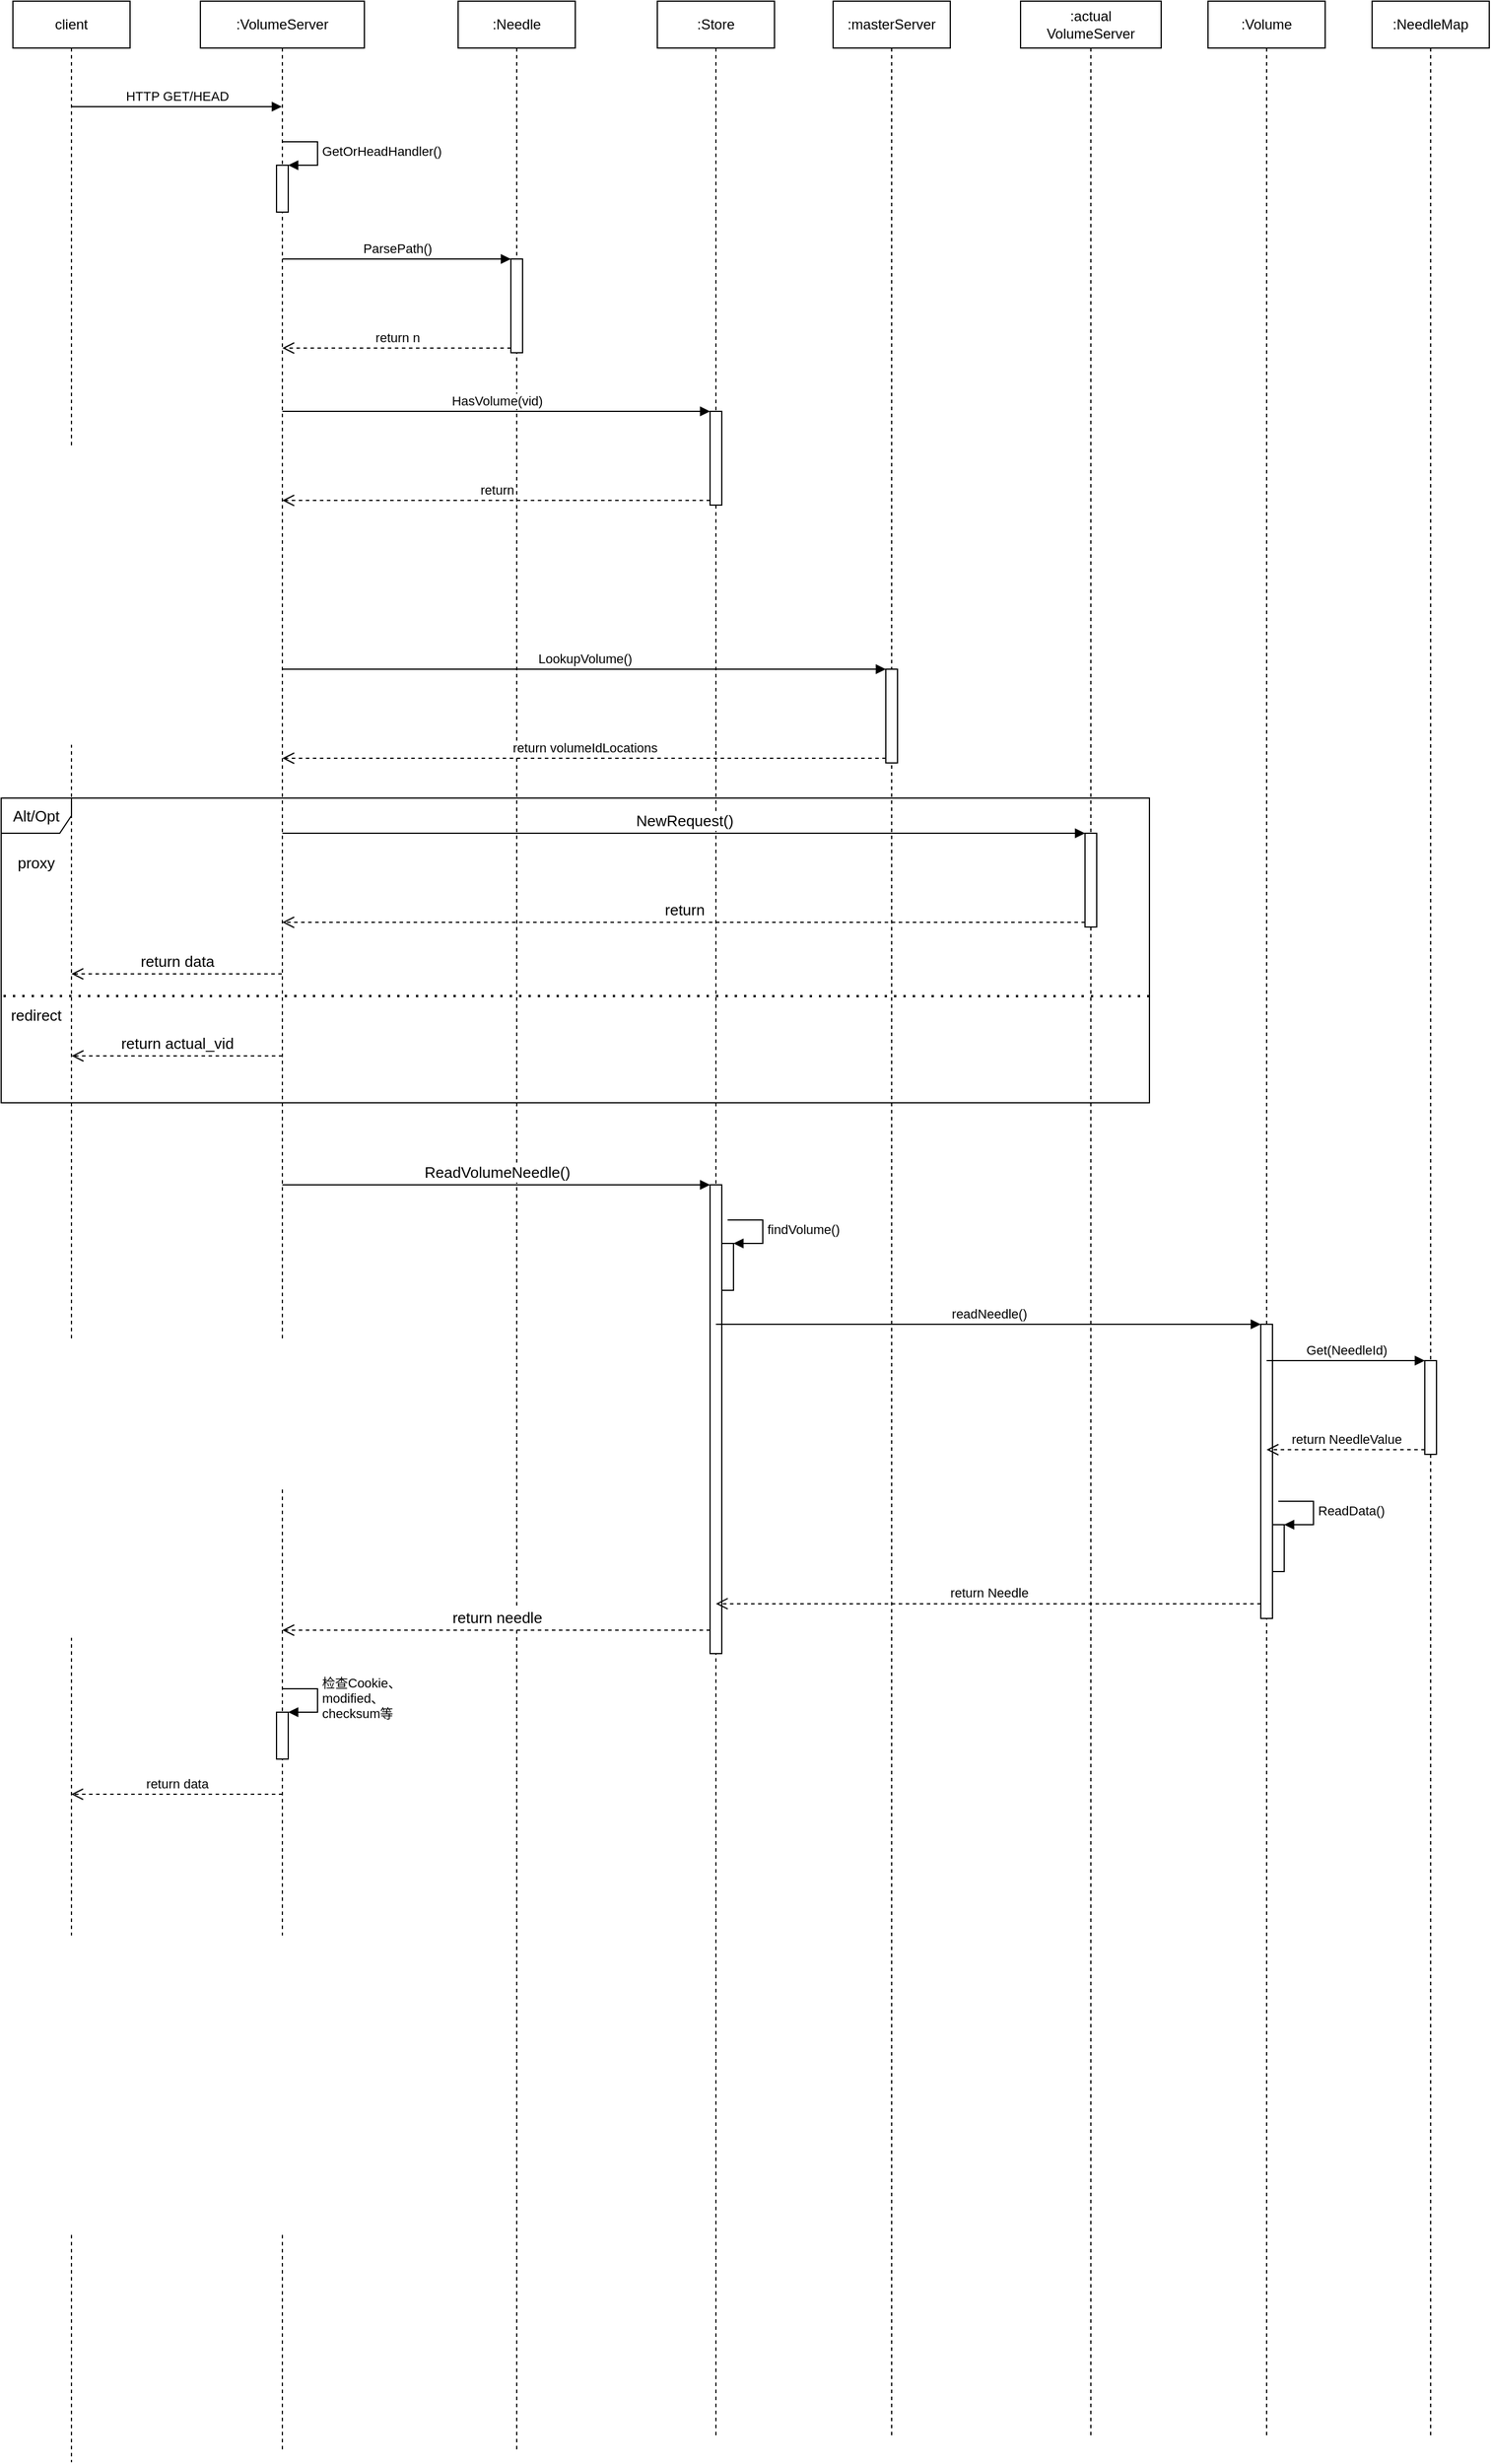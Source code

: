 <mxfile version="17.1.0" type="github">
  <diagram id="ZUv0kWveBhRgq61k_FSB" name="GET handler">
    <mxGraphModel dx="2377" dy="1282" grid="1" gridSize="10" guides="1" tooltips="1" connect="1" arrows="1" fold="1" page="1" pageScale="1" pageWidth="827" pageHeight="1169" background="none" math="0" shadow="0">
      <root>
        <mxCell id="0" />
        <mxCell id="1" parent="0" />
        <mxCell id="A5UkUH_RqDgsUybbbhkv-34" value="Alt/Opt" style="shape=umlFrame;whiteSpace=wrap;html=1;fontSize=13;" parent="1" vertex="1">
          <mxGeometry x="30" y="720" width="980" height="260" as="geometry" />
        </mxCell>
        <mxCell id="A5UkUH_RqDgsUybbbhkv-2" value="client" style="shape=umlLifeline;perimeter=lifelinePerimeter;whiteSpace=wrap;html=1;container=1;collapsible=0;recursiveResize=0;outlineConnect=0;" parent="1" vertex="1">
          <mxGeometry x="40" y="40" width="100" height="2100" as="geometry" />
        </mxCell>
        <mxCell id="A5UkUH_RqDgsUybbbhkv-3" value=":VolumeServer" style="shape=umlLifeline;perimeter=lifelinePerimeter;whiteSpace=wrap;html=1;container=1;collapsible=0;recursiveResize=0;outlineConnect=0;" parent="1" vertex="1">
          <mxGeometry x="200" y="40" width="140" height="2090" as="geometry" />
        </mxCell>
        <mxCell id="A5UkUH_RqDgsUybbbhkv-9" value="" style="html=1;points=[];perimeter=orthogonalPerimeter;" parent="A5UkUH_RqDgsUybbbhkv-3" vertex="1">
          <mxGeometry x="65" y="140" width="10" height="40" as="geometry" />
        </mxCell>
        <mxCell id="A5UkUH_RqDgsUybbbhkv-10" value="GetOrHeadHandler()" style="edgeStyle=orthogonalEdgeStyle;html=1;align=left;spacingLeft=2;endArrow=block;rounded=0;entryX=1;entryY=0;" parent="A5UkUH_RqDgsUybbbhkv-3" target="A5UkUH_RqDgsUybbbhkv-9" edge="1">
          <mxGeometry relative="1" as="geometry">
            <mxPoint x="70" y="120" as="sourcePoint" />
            <Array as="points">
              <mxPoint x="100" y="120" />
            </Array>
          </mxGeometry>
        </mxCell>
        <mxCell id="A5UkUH_RqDgsUybbbhkv-33" value="return actual_vid" style="html=1;verticalAlign=bottom;endArrow=open;dashed=1;endSize=8;rounded=0;fontSize=13;" parent="A5UkUH_RqDgsUybbbhkv-3" edge="1">
          <mxGeometry relative="1" as="geometry">
            <mxPoint x="70" y="900" as="sourcePoint" />
            <mxPoint x="-109.833" y="900" as="targetPoint" />
          </mxGeometry>
        </mxCell>
        <mxCell id="mglZLB-PgXWjHyMi0s8r-15" value="" style="html=1;points=[];perimeter=orthogonalPerimeter;" vertex="1" parent="A5UkUH_RqDgsUybbbhkv-3">
          <mxGeometry x="65" y="1460" width="10" height="40" as="geometry" />
        </mxCell>
        <mxCell id="mglZLB-PgXWjHyMi0s8r-16" value="检查Cookie、&lt;br&gt;modified、&lt;br&gt;checksum等" style="edgeStyle=orthogonalEdgeStyle;html=1;align=left;spacingLeft=2;endArrow=block;rounded=0;entryX=1;entryY=0;" edge="1" target="mglZLB-PgXWjHyMi0s8r-15" parent="A5UkUH_RqDgsUybbbhkv-3">
          <mxGeometry relative="1" as="geometry">
            <mxPoint x="70" y="1440" as="sourcePoint" />
            <Array as="points">
              <mxPoint x="100" y="1440" />
            </Array>
          </mxGeometry>
        </mxCell>
        <mxCell id="mglZLB-PgXWjHyMi0s8r-17" value="return data" style="html=1;verticalAlign=bottom;endArrow=open;dashed=1;endSize=8;rounded=0;" edge="1" parent="A5UkUH_RqDgsUybbbhkv-3">
          <mxGeometry relative="1" as="geometry">
            <mxPoint x="70" y="1530" as="sourcePoint" />
            <mxPoint x="-110.167" y="1530" as="targetPoint" />
          </mxGeometry>
        </mxCell>
        <mxCell id="A5UkUH_RqDgsUybbbhkv-7" value="HTTP GET/HEAD" style="html=1;verticalAlign=bottom;endArrow=block;rounded=0;" parent="1" target="A5UkUH_RqDgsUybbbhkv-3" edge="1">
          <mxGeometry width="80" relative="1" as="geometry">
            <mxPoint x="90" y="130" as="sourcePoint" />
            <mxPoint x="170" y="130" as="targetPoint" />
          </mxGeometry>
        </mxCell>
        <mxCell id="A5UkUH_RqDgsUybbbhkv-11" value=":Needle" style="shape=umlLifeline;perimeter=lifelinePerimeter;whiteSpace=wrap;html=1;container=1;collapsible=0;recursiveResize=0;outlineConnect=0;" parent="1" vertex="1">
          <mxGeometry x="420" y="40" width="100" height="2090" as="geometry" />
        </mxCell>
        <mxCell id="A5UkUH_RqDgsUybbbhkv-12" value="" style="html=1;points=[];perimeter=orthogonalPerimeter;" parent="A5UkUH_RqDgsUybbbhkv-11" vertex="1">
          <mxGeometry x="45" y="220" width="10" height="80" as="geometry" />
        </mxCell>
        <mxCell id="A5UkUH_RqDgsUybbbhkv-13" value="ParsePath()" style="html=1;verticalAlign=bottom;endArrow=block;entryX=0;entryY=0;rounded=0;" parent="1" source="A5UkUH_RqDgsUybbbhkv-3" target="A5UkUH_RqDgsUybbbhkv-12" edge="1">
          <mxGeometry relative="1" as="geometry">
            <mxPoint x="370" y="260" as="sourcePoint" />
          </mxGeometry>
        </mxCell>
        <mxCell id="A5UkUH_RqDgsUybbbhkv-14" value="return n" style="html=1;verticalAlign=bottom;endArrow=open;dashed=1;endSize=8;exitX=0;exitY=0.95;rounded=0;" parent="1" source="A5UkUH_RqDgsUybbbhkv-12" target="A5UkUH_RqDgsUybbbhkv-3" edge="1">
          <mxGeometry relative="1" as="geometry">
            <mxPoint x="390" y="336" as="targetPoint" />
          </mxGeometry>
        </mxCell>
        <mxCell id="A5UkUH_RqDgsUybbbhkv-16" value=":Store" style="shape=umlLifeline;perimeter=lifelinePerimeter;whiteSpace=wrap;html=1;container=1;collapsible=0;recursiveResize=0;outlineConnect=0;" parent="1" vertex="1">
          <mxGeometry x="590" y="40" width="100" height="2080" as="geometry" />
        </mxCell>
        <mxCell id="A5UkUH_RqDgsUybbbhkv-17" value="" style="html=1;points=[];perimeter=orthogonalPerimeter;" parent="A5UkUH_RqDgsUybbbhkv-16" vertex="1">
          <mxGeometry x="45" y="350" width="10" height="80" as="geometry" />
        </mxCell>
        <mxCell id="A5UkUH_RqDgsUybbbhkv-38" value="" style="html=1;points=[];perimeter=orthogonalPerimeter;fontSize=13;" parent="A5UkUH_RqDgsUybbbhkv-16" vertex="1">
          <mxGeometry x="45" y="1010" width="10" height="400" as="geometry" />
        </mxCell>
        <mxCell id="mglZLB-PgXWjHyMi0s8r-2" value="" style="html=1;points=[];perimeter=orthogonalPerimeter;" vertex="1" parent="A5UkUH_RqDgsUybbbhkv-16">
          <mxGeometry x="55" y="1060" width="10" height="40" as="geometry" />
        </mxCell>
        <mxCell id="mglZLB-PgXWjHyMi0s8r-3" value="findVolume()" style="edgeStyle=orthogonalEdgeStyle;html=1;align=left;spacingLeft=2;endArrow=block;rounded=0;entryX=1;entryY=0;" edge="1" target="mglZLB-PgXWjHyMi0s8r-2" parent="A5UkUH_RqDgsUybbbhkv-16">
          <mxGeometry relative="1" as="geometry">
            <mxPoint x="60" y="1040" as="sourcePoint" />
            <Array as="points">
              <mxPoint x="90" y="1040" />
            </Array>
          </mxGeometry>
        </mxCell>
        <mxCell id="A5UkUH_RqDgsUybbbhkv-18" value="HasVolume(vid)" style="html=1;verticalAlign=bottom;endArrow=block;entryX=0;entryY=0;rounded=0;" parent="1" target="A5UkUH_RqDgsUybbbhkv-17" edge="1">
          <mxGeometry relative="1" as="geometry">
            <mxPoint x="270" y="390" as="sourcePoint" />
          </mxGeometry>
        </mxCell>
        <mxCell id="A5UkUH_RqDgsUybbbhkv-19" value="return" style="html=1;verticalAlign=bottom;endArrow=open;dashed=1;endSize=8;exitX=0;exitY=0.95;rounded=0;" parent="1" source="A5UkUH_RqDgsUybbbhkv-17" edge="1">
          <mxGeometry relative="1" as="geometry">
            <mxPoint x="270" y="466" as="targetPoint" />
          </mxGeometry>
        </mxCell>
        <mxCell id="A5UkUH_RqDgsUybbbhkv-23" value=":masterServer" style="shape=umlLifeline;perimeter=lifelinePerimeter;whiteSpace=wrap;html=1;container=1;collapsible=0;recursiveResize=0;outlineConnect=0;" parent="1" vertex="1">
          <mxGeometry x="740" y="40" width="100" height="2080" as="geometry" />
        </mxCell>
        <mxCell id="A5UkUH_RqDgsUybbbhkv-24" value="" style="html=1;points=[];perimeter=orthogonalPerimeter;" parent="A5UkUH_RqDgsUybbbhkv-23" vertex="1">
          <mxGeometry x="45" y="570" width="10" height="80" as="geometry" />
        </mxCell>
        <mxCell id="A5UkUH_RqDgsUybbbhkv-25" value="LookupVolume()" style="html=1;verticalAlign=bottom;endArrow=block;entryX=0;entryY=0;rounded=0;" parent="1" source="A5UkUH_RqDgsUybbbhkv-3" target="A5UkUH_RqDgsUybbbhkv-24" edge="1">
          <mxGeometry relative="1" as="geometry">
            <mxPoint x="715" y="610" as="sourcePoint" />
          </mxGeometry>
        </mxCell>
        <mxCell id="A5UkUH_RqDgsUybbbhkv-26" value="return volumeIdLocations" style="html=1;verticalAlign=bottom;endArrow=open;dashed=1;endSize=8;exitX=0;exitY=0.95;rounded=0;" parent="1" source="A5UkUH_RqDgsUybbbhkv-24" target="A5UkUH_RqDgsUybbbhkv-3" edge="1">
          <mxGeometry relative="1" as="geometry">
            <mxPoint x="715" y="686" as="targetPoint" />
          </mxGeometry>
        </mxCell>
        <mxCell id="A5UkUH_RqDgsUybbbhkv-27" value=":actual&lt;br&gt;VolumeServer" style="shape=umlLifeline;perimeter=lifelinePerimeter;whiteSpace=wrap;html=1;container=1;collapsible=0;recursiveResize=0;outlineConnect=0;" parent="1" vertex="1">
          <mxGeometry x="900" y="40" width="120" height="2080" as="geometry" />
        </mxCell>
        <mxCell id="A5UkUH_RqDgsUybbbhkv-28" value="" style="html=1;points=[];perimeter=orthogonalPerimeter;fontSize=13;" parent="A5UkUH_RqDgsUybbbhkv-27" vertex="1">
          <mxGeometry x="55" y="710" width="10" height="80" as="geometry" />
        </mxCell>
        <mxCell id="A5UkUH_RqDgsUybbbhkv-36" value="proxy" style="text;html=1;strokeColor=none;fillColor=none;align=center;verticalAlign=middle;whiteSpace=wrap;rounded=0;fontSize=13;" parent="A5UkUH_RqDgsUybbbhkv-27" vertex="1">
          <mxGeometry x="-870" y="720" width="60" height="30" as="geometry" />
        </mxCell>
        <mxCell id="A5UkUH_RqDgsUybbbhkv-37" value="redirect" style="text;html=1;strokeColor=none;fillColor=none;align=center;verticalAlign=middle;whiteSpace=wrap;rounded=0;fontSize=13;" parent="A5UkUH_RqDgsUybbbhkv-27" vertex="1">
          <mxGeometry x="-870" y="850" width="60" height="30" as="geometry" />
        </mxCell>
        <mxCell id="A5UkUH_RqDgsUybbbhkv-29" value="NewRequest()" style="html=1;verticalAlign=bottom;endArrow=block;entryX=0;entryY=0;rounded=0;fontSize=13;" parent="1" source="A5UkUH_RqDgsUybbbhkv-3" target="A5UkUH_RqDgsUybbbhkv-28" edge="1">
          <mxGeometry relative="1" as="geometry">
            <mxPoint x="870" y="750" as="sourcePoint" />
          </mxGeometry>
        </mxCell>
        <mxCell id="A5UkUH_RqDgsUybbbhkv-30" value="return" style="html=1;verticalAlign=bottom;endArrow=open;dashed=1;endSize=8;exitX=0;exitY=0.95;rounded=0;fontSize=13;" parent="1" source="A5UkUH_RqDgsUybbbhkv-28" target="A5UkUH_RqDgsUybbbhkv-3" edge="1">
          <mxGeometry relative="1" as="geometry">
            <mxPoint x="870" y="826" as="targetPoint" />
          </mxGeometry>
        </mxCell>
        <mxCell id="A5UkUH_RqDgsUybbbhkv-31" value="return data" style="html=1;verticalAlign=bottom;endArrow=open;dashed=1;endSize=8;rounded=0;fontSize=13;" parent="1" source="A5UkUH_RqDgsUybbbhkv-3" target="A5UkUH_RqDgsUybbbhkv-2" edge="1">
          <mxGeometry relative="1" as="geometry">
            <mxPoint x="250" y="860" as="sourcePoint" />
            <mxPoint x="170" y="860" as="targetPoint" />
            <Array as="points">
              <mxPoint x="220" y="870" />
            </Array>
          </mxGeometry>
        </mxCell>
        <mxCell id="A5UkUH_RqDgsUybbbhkv-35" value="" style="endArrow=none;dashed=1;html=1;dashPattern=1 3;strokeWidth=2;rounded=0;fontSize=13;entryX=0;entryY=0.457;entryDx=0;entryDy=0;entryPerimeter=0;" parent="1" edge="1">
          <mxGeometry width="50" height="50" relative="1" as="geometry">
            <mxPoint x="1010" y="889" as="sourcePoint" />
            <mxPoint x="30" y="888.82" as="targetPoint" />
          </mxGeometry>
        </mxCell>
        <mxCell id="A5UkUH_RqDgsUybbbhkv-39" value="ReadVolumeNeedle()" style="html=1;verticalAlign=bottom;endArrow=block;entryX=0;entryY=0;rounded=0;fontSize=13;" parent="1" source="A5UkUH_RqDgsUybbbhkv-3" target="A5UkUH_RqDgsUybbbhkv-38" edge="1">
          <mxGeometry relative="1" as="geometry">
            <mxPoint x="565" y="1050" as="sourcePoint" />
          </mxGeometry>
        </mxCell>
        <mxCell id="A5UkUH_RqDgsUybbbhkv-40" value="return needle" style="html=1;verticalAlign=bottom;endArrow=open;dashed=1;endSize=8;exitX=0;exitY=0.95;rounded=0;fontSize=13;" parent="1" source="A5UkUH_RqDgsUybbbhkv-38" target="A5UkUH_RqDgsUybbbhkv-3" edge="1">
          <mxGeometry relative="1" as="geometry">
            <mxPoint x="565" y="1126" as="targetPoint" />
          </mxGeometry>
        </mxCell>
        <mxCell id="mglZLB-PgXWjHyMi0s8r-1" value=":Volume" style="shape=umlLifeline;perimeter=lifelinePerimeter;whiteSpace=wrap;html=1;container=1;collapsible=0;recursiveResize=0;outlineConnect=0;" vertex="1" parent="1">
          <mxGeometry x="1060" y="40" width="100" height="2080" as="geometry" />
        </mxCell>
        <mxCell id="mglZLB-PgXWjHyMi0s8r-4" value="" style="html=1;points=[];perimeter=orthogonalPerimeter;" vertex="1" parent="mglZLB-PgXWjHyMi0s8r-1">
          <mxGeometry x="45" y="1129" width="10" height="251" as="geometry" />
        </mxCell>
        <mxCell id="mglZLB-PgXWjHyMi0s8r-13" value="" style="html=1;points=[];perimeter=orthogonalPerimeter;" vertex="1" parent="mglZLB-PgXWjHyMi0s8r-1">
          <mxGeometry x="55" y="1300" width="10" height="40" as="geometry" />
        </mxCell>
        <mxCell id="mglZLB-PgXWjHyMi0s8r-14" value="ReadData()" style="edgeStyle=orthogonalEdgeStyle;html=1;align=left;spacingLeft=2;endArrow=block;rounded=0;entryX=1;entryY=0;" edge="1" target="mglZLB-PgXWjHyMi0s8r-13" parent="mglZLB-PgXWjHyMi0s8r-1">
          <mxGeometry relative="1" as="geometry">
            <mxPoint x="60" y="1280" as="sourcePoint" />
            <Array as="points">
              <mxPoint x="90" y="1280" />
            </Array>
          </mxGeometry>
        </mxCell>
        <mxCell id="mglZLB-PgXWjHyMi0s8r-5" value="readNeedle()" style="html=1;verticalAlign=bottom;endArrow=block;entryX=0;entryY=0;rounded=0;" edge="1" target="mglZLB-PgXWjHyMi0s8r-4" parent="1" source="A5UkUH_RqDgsUybbbhkv-16">
          <mxGeometry relative="1" as="geometry">
            <mxPoint x="644.5" y="1169" as="sourcePoint" />
          </mxGeometry>
        </mxCell>
        <mxCell id="mglZLB-PgXWjHyMi0s8r-6" value="return Needle" style="html=1;verticalAlign=bottom;endArrow=open;dashed=1;endSize=8;exitX=0;exitY=0.95;rounded=0;" edge="1" source="mglZLB-PgXWjHyMi0s8r-4" parent="1" target="A5UkUH_RqDgsUybbbhkv-16">
          <mxGeometry relative="1" as="geometry">
            <mxPoint x="1035" y="1245" as="targetPoint" />
          </mxGeometry>
        </mxCell>
        <mxCell id="mglZLB-PgXWjHyMi0s8r-8" value=":NeedleMap" style="shape=umlLifeline;perimeter=lifelinePerimeter;whiteSpace=wrap;html=1;container=1;collapsible=0;recursiveResize=0;outlineConnect=0;" vertex="1" parent="1">
          <mxGeometry x="1200" y="40" width="100" height="2080" as="geometry" />
        </mxCell>
        <mxCell id="mglZLB-PgXWjHyMi0s8r-9" value="" style="html=1;points=[];perimeter=orthogonalPerimeter;" vertex="1" parent="mglZLB-PgXWjHyMi0s8r-8">
          <mxGeometry x="45" y="1160" width="10" height="80" as="geometry" />
        </mxCell>
        <mxCell id="mglZLB-PgXWjHyMi0s8r-10" value="Get(NeedleId)" style="html=1;verticalAlign=bottom;endArrow=block;entryX=0;entryY=0;rounded=0;" edge="1" target="mglZLB-PgXWjHyMi0s8r-9" parent="1" source="mglZLB-PgXWjHyMi0s8r-1">
          <mxGeometry relative="1" as="geometry">
            <mxPoint x="1170" y="1200" as="sourcePoint" />
          </mxGeometry>
        </mxCell>
        <mxCell id="mglZLB-PgXWjHyMi0s8r-11" value="return NeedleValue" style="html=1;verticalAlign=bottom;endArrow=open;dashed=1;endSize=8;exitX=0;exitY=0.95;rounded=0;" edge="1" source="mglZLB-PgXWjHyMi0s8r-9" parent="1" target="mglZLB-PgXWjHyMi0s8r-1">
          <mxGeometry relative="1" as="geometry">
            <mxPoint x="1170" y="1276" as="targetPoint" />
          </mxGeometry>
        </mxCell>
      </root>
    </mxGraphModel>
  </diagram>
</mxfile>
